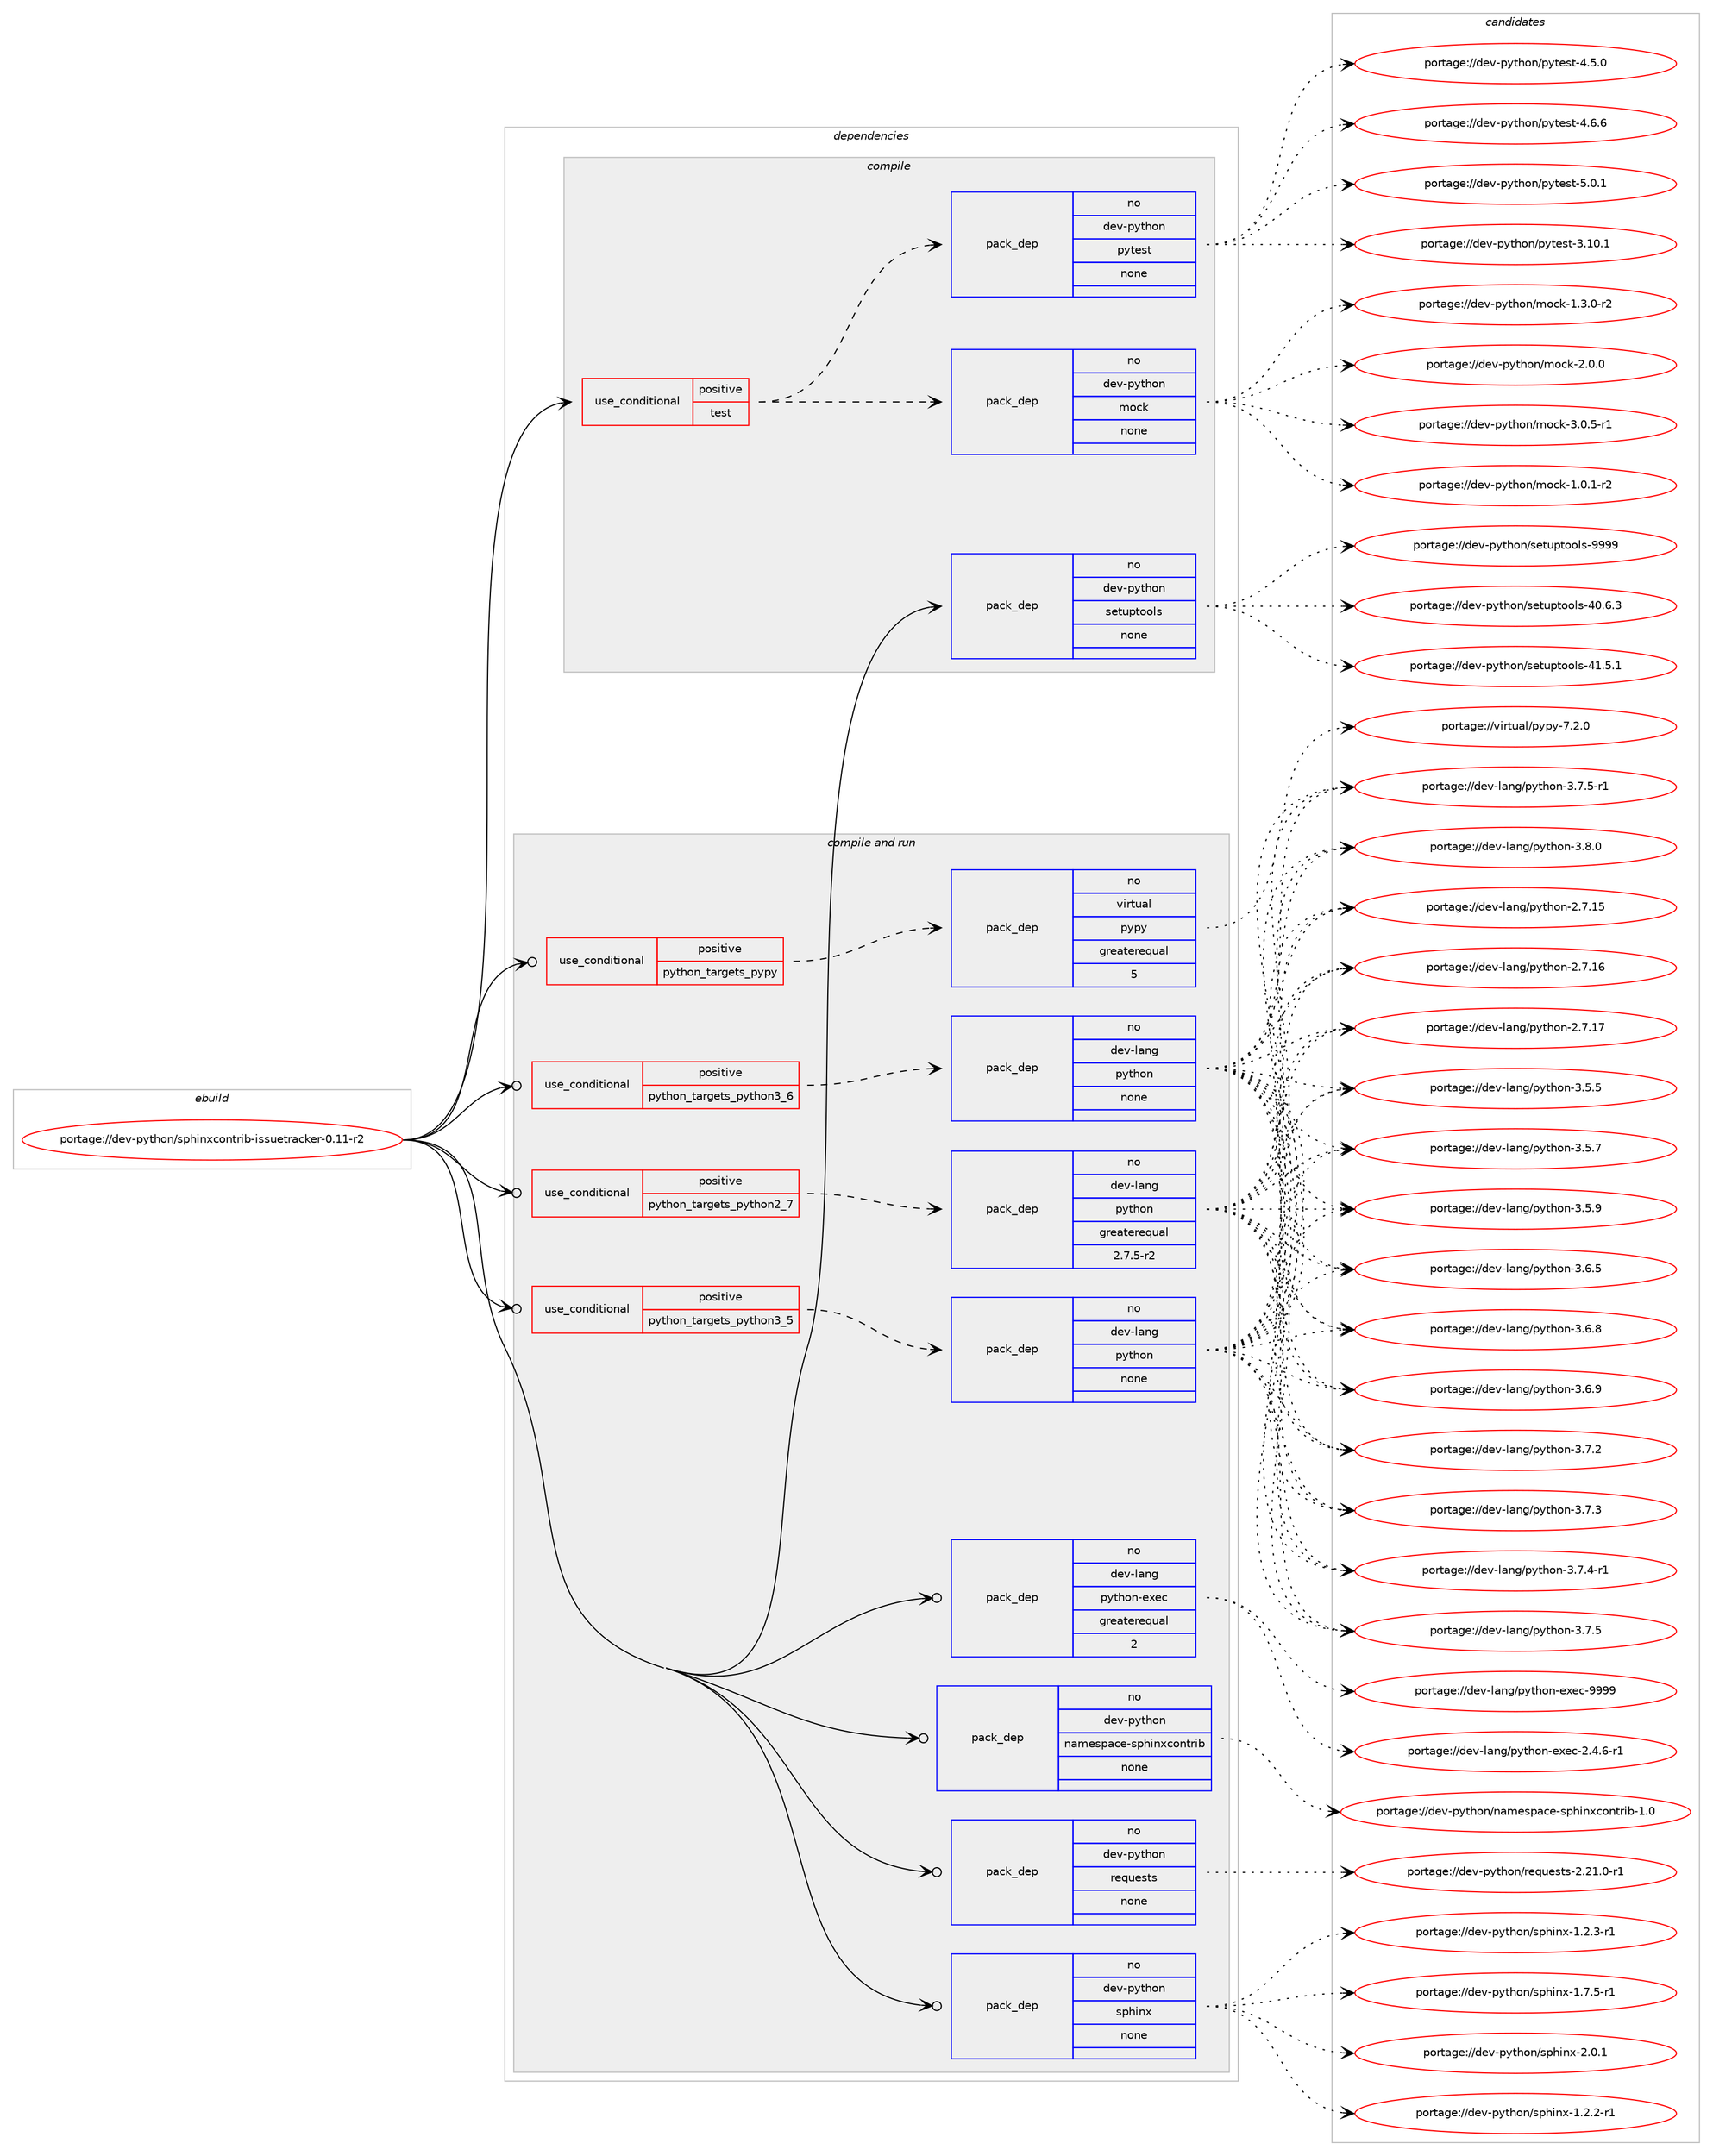 digraph prolog {

# *************
# Graph options
# *************

newrank=true;
concentrate=true;
compound=true;
graph [rankdir=LR,fontname=Helvetica,fontsize=10,ranksep=1.5];#, ranksep=2.5, nodesep=0.2];
edge  [arrowhead=vee];
node  [fontname=Helvetica,fontsize=10];

# **********
# The ebuild
# **********

subgraph cluster_leftcol {
color=gray;
rank=same;
label=<<i>ebuild</i>>;
id [label="portage://dev-python/sphinxcontrib-issuetracker-0.11-r2", color=red, width=4, href="../dev-python/sphinxcontrib-issuetracker-0.11-r2.svg"];
}

# ****************
# The dependencies
# ****************

subgraph cluster_midcol {
color=gray;
label=<<i>dependencies</i>>;
subgraph cluster_compile {
fillcolor="#eeeeee";
style=filled;
label=<<i>compile</i>>;
subgraph cond39065 {
dependency173461 [label=<<TABLE BORDER="0" CELLBORDER="1" CELLSPACING="0" CELLPADDING="4"><TR><TD ROWSPAN="3" CELLPADDING="10">use_conditional</TD></TR><TR><TD>positive</TD></TR><TR><TD>test</TD></TR></TABLE>>, shape=none, color=red];
subgraph pack130993 {
dependency173462 [label=<<TABLE BORDER="0" CELLBORDER="1" CELLSPACING="0" CELLPADDING="4" WIDTH="220"><TR><TD ROWSPAN="6" CELLPADDING="30">pack_dep</TD></TR><TR><TD WIDTH="110">no</TD></TR><TR><TD>dev-python</TD></TR><TR><TD>mock</TD></TR><TR><TD>none</TD></TR><TR><TD></TD></TR></TABLE>>, shape=none, color=blue];
}
dependency173461:e -> dependency173462:w [weight=20,style="dashed",arrowhead="vee"];
subgraph pack130994 {
dependency173463 [label=<<TABLE BORDER="0" CELLBORDER="1" CELLSPACING="0" CELLPADDING="4" WIDTH="220"><TR><TD ROWSPAN="6" CELLPADDING="30">pack_dep</TD></TR><TR><TD WIDTH="110">no</TD></TR><TR><TD>dev-python</TD></TR><TR><TD>pytest</TD></TR><TR><TD>none</TD></TR><TR><TD></TD></TR></TABLE>>, shape=none, color=blue];
}
dependency173461:e -> dependency173463:w [weight=20,style="dashed",arrowhead="vee"];
}
id:e -> dependency173461:w [weight=20,style="solid",arrowhead="vee"];
subgraph pack130995 {
dependency173464 [label=<<TABLE BORDER="0" CELLBORDER="1" CELLSPACING="0" CELLPADDING="4" WIDTH="220"><TR><TD ROWSPAN="6" CELLPADDING="30">pack_dep</TD></TR><TR><TD WIDTH="110">no</TD></TR><TR><TD>dev-python</TD></TR><TR><TD>setuptools</TD></TR><TR><TD>none</TD></TR><TR><TD></TD></TR></TABLE>>, shape=none, color=blue];
}
id:e -> dependency173464:w [weight=20,style="solid",arrowhead="vee"];
}
subgraph cluster_compileandrun {
fillcolor="#eeeeee";
style=filled;
label=<<i>compile and run</i>>;
subgraph cond39066 {
dependency173465 [label=<<TABLE BORDER="0" CELLBORDER="1" CELLSPACING="0" CELLPADDING="4"><TR><TD ROWSPAN="3" CELLPADDING="10">use_conditional</TD></TR><TR><TD>positive</TD></TR><TR><TD>python_targets_pypy</TD></TR></TABLE>>, shape=none, color=red];
subgraph pack130996 {
dependency173466 [label=<<TABLE BORDER="0" CELLBORDER="1" CELLSPACING="0" CELLPADDING="4" WIDTH="220"><TR><TD ROWSPAN="6" CELLPADDING="30">pack_dep</TD></TR><TR><TD WIDTH="110">no</TD></TR><TR><TD>virtual</TD></TR><TR><TD>pypy</TD></TR><TR><TD>greaterequal</TD></TR><TR><TD>5</TD></TR></TABLE>>, shape=none, color=blue];
}
dependency173465:e -> dependency173466:w [weight=20,style="dashed",arrowhead="vee"];
}
id:e -> dependency173465:w [weight=20,style="solid",arrowhead="odotvee"];
subgraph cond39067 {
dependency173467 [label=<<TABLE BORDER="0" CELLBORDER="1" CELLSPACING="0" CELLPADDING="4"><TR><TD ROWSPAN="3" CELLPADDING="10">use_conditional</TD></TR><TR><TD>positive</TD></TR><TR><TD>python_targets_python2_7</TD></TR></TABLE>>, shape=none, color=red];
subgraph pack130997 {
dependency173468 [label=<<TABLE BORDER="0" CELLBORDER="1" CELLSPACING="0" CELLPADDING="4" WIDTH="220"><TR><TD ROWSPAN="6" CELLPADDING="30">pack_dep</TD></TR><TR><TD WIDTH="110">no</TD></TR><TR><TD>dev-lang</TD></TR><TR><TD>python</TD></TR><TR><TD>greaterequal</TD></TR><TR><TD>2.7.5-r2</TD></TR></TABLE>>, shape=none, color=blue];
}
dependency173467:e -> dependency173468:w [weight=20,style="dashed",arrowhead="vee"];
}
id:e -> dependency173467:w [weight=20,style="solid",arrowhead="odotvee"];
subgraph cond39068 {
dependency173469 [label=<<TABLE BORDER="0" CELLBORDER="1" CELLSPACING="0" CELLPADDING="4"><TR><TD ROWSPAN="3" CELLPADDING="10">use_conditional</TD></TR><TR><TD>positive</TD></TR><TR><TD>python_targets_python3_5</TD></TR></TABLE>>, shape=none, color=red];
subgraph pack130998 {
dependency173470 [label=<<TABLE BORDER="0" CELLBORDER="1" CELLSPACING="0" CELLPADDING="4" WIDTH="220"><TR><TD ROWSPAN="6" CELLPADDING="30">pack_dep</TD></TR><TR><TD WIDTH="110">no</TD></TR><TR><TD>dev-lang</TD></TR><TR><TD>python</TD></TR><TR><TD>none</TD></TR><TR><TD></TD></TR></TABLE>>, shape=none, color=blue];
}
dependency173469:e -> dependency173470:w [weight=20,style="dashed",arrowhead="vee"];
}
id:e -> dependency173469:w [weight=20,style="solid",arrowhead="odotvee"];
subgraph cond39069 {
dependency173471 [label=<<TABLE BORDER="0" CELLBORDER="1" CELLSPACING="0" CELLPADDING="4"><TR><TD ROWSPAN="3" CELLPADDING="10">use_conditional</TD></TR><TR><TD>positive</TD></TR><TR><TD>python_targets_python3_6</TD></TR></TABLE>>, shape=none, color=red];
subgraph pack130999 {
dependency173472 [label=<<TABLE BORDER="0" CELLBORDER="1" CELLSPACING="0" CELLPADDING="4" WIDTH="220"><TR><TD ROWSPAN="6" CELLPADDING="30">pack_dep</TD></TR><TR><TD WIDTH="110">no</TD></TR><TR><TD>dev-lang</TD></TR><TR><TD>python</TD></TR><TR><TD>none</TD></TR><TR><TD></TD></TR></TABLE>>, shape=none, color=blue];
}
dependency173471:e -> dependency173472:w [weight=20,style="dashed",arrowhead="vee"];
}
id:e -> dependency173471:w [weight=20,style="solid",arrowhead="odotvee"];
subgraph pack131000 {
dependency173473 [label=<<TABLE BORDER="0" CELLBORDER="1" CELLSPACING="0" CELLPADDING="4" WIDTH="220"><TR><TD ROWSPAN="6" CELLPADDING="30">pack_dep</TD></TR><TR><TD WIDTH="110">no</TD></TR><TR><TD>dev-lang</TD></TR><TR><TD>python-exec</TD></TR><TR><TD>greaterequal</TD></TR><TR><TD>2</TD></TR></TABLE>>, shape=none, color=blue];
}
id:e -> dependency173473:w [weight=20,style="solid",arrowhead="odotvee"];
subgraph pack131001 {
dependency173474 [label=<<TABLE BORDER="0" CELLBORDER="1" CELLSPACING="0" CELLPADDING="4" WIDTH="220"><TR><TD ROWSPAN="6" CELLPADDING="30">pack_dep</TD></TR><TR><TD WIDTH="110">no</TD></TR><TR><TD>dev-python</TD></TR><TR><TD>namespace-sphinxcontrib</TD></TR><TR><TD>none</TD></TR><TR><TD></TD></TR></TABLE>>, shape=none, color=blue];
}
id:e -> dependency173474:w [weight=20,style="solid",arrowhead="odotvee"];
subgraph pack131002 {
dependency173475 [label=<<TABLE BORDER="0" CELLBORDER="1" CELLSPACING="0" CELLPADDING="4" WIDTH="220"><TR><TD ROWSPAN="6" CELLPADDING="30">pack_dep</TD></TR><TR><TD WIDTH="110">no</TD></TR><TR><TD>dev-python</TD></TR><TR><TD>requests</TD></TR><TR><TD>none</TD></TR><TR><TD></TD></TR></TABLE>>, shape=none, color=blue];
}
id:e -> dependency173475:w [weight=20,style="solid",arrowhead="odotvee"];
subgraph pack131003 {
dependency173476 [label=<<TABLE BORDER="0" CELLBORDER="1" CELLSPACING="0" CELLPADDING="4" WIDTH="220"><TR><TD ROWSPAN="6" CELLPADDING="30">pack_dep</TD></TR><TR><TD WIDTH="110">no</TD></TR><TR><TD>dev-python</TD></TR><TR><TD>sphinx</TD></TR><TR><TD>none</TD></TR><TR><TD></TD></TR></TABLE>>, shape=none, color=blue];
}
id:e -> dependency173476:w [weight=20,style="solid",arrowhead="odotvee"];
}
subgraph cluster_run {
fillcolor="#eeeeee";
style=filled;
label=<<i>run</i>>;
}
}

# **************
# The candidates
# **************

subgraph cluster_choices {
rank=same;
color=gray;
label=<<i>candidates</i>>;

subgraph choice130993 {
color=black;
nodesep=1;
choiceportage1001011184511212111610411111047109111991074549464846494511450 [label="portage://dev-python/mock-1.0.1-r2", color=red, width=4,href="../dev-python/mock-1.0.1-r2.svg"];
choiceportage1001011184511212111610411111047109111991074549465146484511450 [label="portage://dev-python/mock-1.3.0-r2", color=red, width=4,href="../dev-python/mock-1.3.0-r2.svg"];
choiceportage100101118451121211161041111104710911199107455046484648 [label="portage://dev-python/mock-2.0.0", color=red, width=4,href="../dev-python/mock-2.0.0.svg"];
choiceportage1001011184511212111610411111047109111991074551464846534511449 [label="portage://dev-python/mock-3.0.5-r1", color=red, width=4,href="../dev-python/mock-3.0.5-r1.svg"];
dependency173462:e -> choiceportage1001011184511212111610411111047109111991074549464846494511450:w [style=dotted,weight="100"];
dependency173462:e -> choiceportage1001011184511212111610411111047109111991074549465146484511450:w [style=dotted,weight="100"];
dependency173462:e -> choiceportage100101118451121211161041111104710911199107455046484648:w [style=dotted,weight="100"];
dependency173462:e -> choiceportage1001011184511212111610411111047109111991074551464846534511449:w [style=dotted,weight="100"];
}
subgraph choice130994 {
color=black;
nodesep=1;
choiceportage100101118451121211161041111104711212111610111511645514649484649 [label="portage://dev-python/pytest-3.10.1", color=red, width=4,href="../dev-python/pytest-3.10.1.svg"];
choiceportage1001011184511212111610411111047112121116101115116455246534648 [label="portage://dev-python/pytest-4.5.0", color=red, width=4,href="../dev-python/pytest-4.5.0.svg"];
choiceportage1001011184511212111610411111047112121116101115116455246544654 [label="portage://dev-python/pytest-4.6.6", color=red, width=4,href="../dev-python/pytest-4.6.6.svg"];
choiceportage1001011184511212111610411111047112121116101115116455346484649 [label="portage://dev-python/pytest-5.0.1", color=red, width=4,href="../dev-python/pytest-5.0.1.svg"];
dependency173463:e -> choiceportage100101118451121211161041111104711212111610111511645514649484649:w [style=dotted,weight="100"];
dependency173463:e -> choiceportage1001011184511212111610411111047112121116101115116455246534648:w [style=dotted,weight="100"];
dependency173463:e -> choiceportage1001011184511212111610411111047112121116101115116455246544654:w [style=dotted,weight="100"];
dependency173463:e -> choiceportage1001011184511212111610411111047112121116101115116455346484649:w [style=dotted,weight="100"];
}
subgraph choice130995 {
color=black;
nodesep=1;
choiceportage100101118451121211161041111104711510111611711211611111110811545524846544651 [label="portage://dev-python/setuptools-40.6.3", color=red, width=4,href="../dev-python/setuptools-40.6.3.svg"];
choiceportage100101118451121211161041111104711510111611711211611111110811545524946534649 [label="portage://dev-python/setuptools-41.5.1", color=red, width=4,href="../dev-python/setuptools-41.5.1.svg"];
choiceportage10010111845112121116104111110471151011161171121161111111081154557575757 [label="portage://dev-python/setuptools-9999", color=red, width=4,href="../dev-python/setuptools-9999.svg"];
dependency173464:e -> choiceportage100101118451121211161041111104711510111611711211611111110811545524846544651:w [style=dotted,weight="100"];
dependency173464:e -> choiceportage100101118451121211161041111104711510111611711211611111110811545524946534649:w [style=dotted,weight="100"];
dependency173464:e -> choiceportage10010111845112121116104111110471151011161171121161111111081154557575757:w [style=dotted,weight="100"];
}
subgraph choice130996 {
color=black;
nodesep=1;
choiceportage1181051141161179710847112121112121455546504648 [label="portage://virtual/pypy-7.2.0", color=red, width=4,href="../virtual/pypy-7.2.0.svg"];
dependency173466:e -> choiceportage1181051141161179710847112121112121455546504648:w [style=dotted,weight="100"];
}
subgraph choice130997 {
color=black;
nodesep=1;
choiceportage10010111845108971101034711212111610411111045504655464953 [label="portage://dev-lang/python-2.7.15", color=red, width=4,href="../dev-lang/python-2.7.15.svg"];
choiceportage10010111845108971101034711212111610411111045504655464954 [label="portage://dev-lang/python-2.7.16", color=red, width=4,href="../dev-lang/python-2.7.16.svg"];
choiceportage10010111845108971101034711212111610411111045504655464955 [label="portage://dev-lang/python-2.7.17", color=red, width=4,href="../dev-lang/python-2.7.17.svg"];
choiceportage100101118451089711010347112121116104111110455146534653 [label="portage://dev-lang/python-3.5.5", color=red, width=4,href="../dev-lang/python-3.5.5.svg"];
choiceportage100101118451089711010347112121116104111110455146534655 [label="portage://dev-lang/python-3.5.7", color=red, width=4,href="../dev-lang/python-3.5.7.svg"];
choiceportage100101118451089711010347112121116104111110455146534657 [label="portage://dev-lang/python-3.5.9", color=red, width=4,href="../dev-lang/python-3.5.9.svg"];
choiceportage100101118451089711010347112121116104111110455146544653 [label="portage://dev-lang/python-3.6.5", color=red, width=4,href="../dev-lang/python-3.6.5.svg"];
choiceportage100101118451089711010347112121116104111110455146544656 [label="portage://dev-lang/python-3.6.8", color=red, width=4,href="../dev-lang/python-3.6.8.svg"];
choiceportage100101118451089711010347112121116104111110455146544657 [label="portage://dev-lang/python-3.6.9", color=red, width=4,href="../dev-lang/python-3.6.9.svg"];
choiceportage100101118451089711010347112121116104111110455146554650 [label="portage://dev-lang/python-3.7.2", color=red, width=4,href="../dev-lang/python-3.7.2.svg"];
choiceportage100101118451089711010347112121116104111110455146554651 [label="portage://dev-lang/python-3.7.3", color=red, width=4,href="../dev-lang/python-3.7.3.svg"];
choiceportage1001011184510897110103471121211161041111104551465546524511449 [label="portage://dev-lang/python-3.7.4-r1", color=red, width=4,href="../dev-lang/python-3.7.4-r1.svg"];
choiceportage100101118451089711010347112121116104111110455146554653 [label="portage://dev-lang/python-3.7.5", color=red, width=4,href="../dev-lang/python-3.7.5.svg"];
choiceportage1001011184510897110103471121211161041111104551465546534511449 [label="portage://dev-lang/python-3.7.5-r1", color=red, width=4,href="../dev-lang/python-3.7.5-r1.svg"];
choiceportage100101118451089711010347112121116104111110455146564648 [label="portage://dev-lang/python-3.8.0", color=red, width=4,href="../dev-lang/python-3.8.0.svg"];
dependency173468:e -> choiceportage10010111845108971101034711212111610411111045504655464953:w [style=dotted,weight="100"];
dependency173468:e -> choiceportage10010111845108971101034711212111610411111045504655464954:w [style=dotted,weight="100"];
dependency173468:e -> choiceportage10010111845108971101034711212111610411111045504655464955:w [style=dotted,weight="100"];
dependency173468:e -> choiceportage100101118451089711010347112121116104111110455146534653:w [style=dotted,weight="100"];
dependency173468:e -> choiceportage100101118451089711010347112121116104111110455146534655:w [style=dotted,weight="100"];
dependency173468:e -> choiceportage100101118451089711010347112121116104111110455146534657:w [style=dotted,weight="100"];
dependency173468:e -> choiceportage100101118451089711010347112121116104111110455146544653:w [style=dotted,weight="100"];
dependency173468:e -> choiceportage100101118451089711010347112121116104111110455146544656:w [style=dotted,weight="100"];
dependency173468:e -> choiceportage100101118451089711010347112121116104111110455146544657:w [style=dotted,weight="100"];
dependency173468:e -> choiceportage100101118451089711010347112121116104111110455146554650:w [style=dotted,weight="100"];
dependency173468:e -> choiceportage100101118451089711010347112121116104111110455146554651:w [style=dotted,weight="100"];
dependency173468:e -> choiceportage1001011184510897110103471121211161041111104551465546524511449:w [style=dotted,weight="100"];
dependency173468:e -> choiceportage100101118451089711010347112121116104111110455146554653:w [style=dotted,weight="100"];
dependency173468:e -> choiceportage1001011184510897110103471121211161041111104551465546534511449:w [style=dotted,weight="100"];
dependency173468:e -> choiceportage100101118451089711010347112121116104111110455146564648:w [style=dotted,weight="100"];
}
subgraph choice130998 {
color=black;
nodesep=1;
choiceportage10010111845108971101034711212111610411111045504655464953 [label="portage://dev-lang/python-2.7.15", color=red, width=4,href="../dev-lang/python-2.7.15.svg"];
choiceportage10010111845108971101034711212111610411111045504655464954 [label="portage://dev-lang/python-2.7.16", color=red, width=4,href="../dev-lang/python-2.7.16.svg"];
choiceportage10010111845108971101034711212111610411111045504655464955 [label="portage://dev-lang/python-2.7.17", color=red, width=4,href="../dev-lang/python-2.7.17.svg"];
choiceportage100101118451089711010347112121116104111110455146534653 [label="portage://dev-lang/python-3.5.5", color=red, width=4,href="../dev-lang/python-3.5.5.svg"];
choiceportage100101118451089711010347112121116104111110455146534655 [label="portage://dev-lang/python-3.5.7", color=red, width=4,href="../dev-lang/python-3.5.7.svg"];
choiceportage100101118451089711010347112121116104111110455146534657 [label="portage://dev-lang/python-3.5.9", color=red, width=4,href="../dev-lang/python-3.5.9.svg"];
choiceportage100101118451089711010347112121116104111110455146544653 [label="portage://dev-lang/python-3.6.5", color=red, width=4,href="../dev-lang/python-3.6.5.svg"];
choiceportage100101118451089711010347112121116104111110455146544656 [label="portage://dev-lang/python-3.6.8", color=red, width=4,href="../dev-lang/python-3.6.8.svg"];
choiceportage100101118451089711010347112121116104111110455146544657 [label="portage://dev-lang/python-3.6.9", color=red, width=4,href="../dev-lang/python-3.6.9.svg"];
choiceportage100101118451089711010347112121116104111110455146554650 [label="portage://dev-lang/python-3.7.2", color=red, width=4,href="../dev-lang/python-3.7.2.svg"];
choiceportage100101118451089711010347112121116104111110455146554651 [label="portage://dev-lang/python-3.7.3", color=red, width=4,href="../dev-lang/python-3.7.3.svg"];
choiceportage1001011184510897110103471121211161041111104551465546524511449 [label="portage://dev-lang/python-3.7.4-r1", color=red, width=4,href="../dev-lang/python-3.7.4-r1.svg"];
choiceportage100101118451089711010347112121116104111110455146554653 [label="portage://dev-lang/python-3.7.5", color=red, width=4,href="../dev-lang/python-3.7.5.svg"];
choiceportage1001011184510897110103471121211161041111104551465546534511449 [label="portage://dev-lang/python-3.7.5-r1", color=red, width=4,href="../dev-lang/python-3.7.5-r1.svg"];
choiceportage100101118451089711010347112121116104111110455146564648 [label="portage://dev-lang/python-3.8.0", color=red, width=4,href="../dev-lang/python-3.8.0.svg"];
dependency173470:e -> choiceportage10010111845108971101034711212111610411111045504655464953:w [style=dotted,weight="100"];
dependency173470:e -> choiceportage10010111845108971101034711212111610411111045504655464954:w [style=dotted,weight="100"];
dependency173470:e -> choiceportage10010111845108971101034711212111610411111045504655464955:w [style=dotted,weight="100"];
dependency173470:e -> choiceportage100101118451089711010347112121116104111110455146534653:w [style=dotted,weight="100"];
dependency173470:e -> choiceportage100101118451089711010347112121116104111110455146534655:w [style=dotted,weight="100"];
dependency173470:e -> choiceportage100101118451089711010347112121116104111110455146534657:w [style=dotted,weight="100"];
dependency173470:e -> choiceportage100101118451089711010347112121116104111110455146544653:w [style=dotted,weight="100"];
dependency173470:e -> choiceportage100101118451089711010347112121116104111110455146544656:w [style=dotted,weight="100"];
dependency173470:e -> choiceportage100101118451089711010347112121116104111110455146544657:w [style=dotted,weight="100"];
dependency173470:e -> choiceportage100101118451089711010347112121116104111110455146554650:w [style=dotted,weight="100"];
dependency173470:e -> choiceportage100101118451089711010347112121116104111110455146554651:w [style=dotted,weight="100"];
dependency173470:e -> choiceportage1001011184510897110103471121211161041111104551465546524511449:w [style=dotted,weight="100"];
dependency173470:e -> choiceportage100101118451089711010347112121116104111110455146554653:w [style=dotted,weight="100"];
dependency173470:e -> choiceportage1001011184510897110103471121211161041111104551465546534511449:w [style=dotted,weight="100"];
dependency173470:e -> choiceportage100101118451089711010347112121116104111110455146564648:w [style=dotted,weight="100"];
}
subgraph choice130999 {
color=black;
nodesep=1;
choiceportage10010111845108971101034711212111610411111045504655464953 [label="portage://dev-lang/python-2.7.15", color=red, width=4,href="../dev-lang/python-2.7.15.svg"];
choiceportage10010111845108971101034711212111610411111045504655464954 [label="portage://dev-lang/python-2.7.16", color=red, width=4,href="../dev-lang/python-2.7.16.svg"];
choiceportage10010111845108971101034711212111610411111045504655464955 [label="portage://dev-lang/python-2.7.17", color=red, width=4,href="../dev-lang/python-2.7.17.svg"];
choiceportage100101118451089711010347112121116104111110455146534653 [label="portage://dev-lang/python-3.5.5", color=red, width=4,href="../dev-lang/python-3.5.5.svg"];
choiceportage100101118451089711010347112121116104111110455146534655 [label="portage://dev-lang/python-3.5.7", color=red, width=4,href="../dev-lang/python-3.5.7.svg"];
choiceportage100101118451089711010347112121116104111110455146534657 [label="portage://dev-lang/python-3.5.9", color=red, width=4,href="../dev-lang/python-3.5.9.svg"];
choiceportage100101118451089711010347112121116104111110455146544653 [label="portage://dev-lang/python-3.6.5", color=red, width=4,href="../dev-lang/python-3.6.5.svg"];
choiceportage100101118451089711010347112121116104111110455146544656 [label="portage://dev-lang/python-3.6.8", color=red, width=4,href="../dev-lang/python-3.6.8.svg"];
choiceportage100101118451089711010347112121116104111110455146544657 [label="portage://dev-lang/python-3.6.9", color=red, width=4,href="../dev-lang/python-3.6.9.svg"];
choiceportage100101118451089711010347112121116104111110455146554650 [label="portage://dev-lang/python-3.7.2", color=red, width=4,href="../dev-lang/python-3.7.2.svg"];
choiceportage100101118451089711010347112121116104111110455146554651 [label="portage://dev-lang/python-3.7.3", color=red, width=4,href="../dev-lang/python-3.7.3.svg"];
choiceportage1001011184510897110103471121211161041111104551465546524511449 [label="portage://dev-lang/python-3.7.4-r1", color=red, width=4,href="../dev-lang/python-3.7.4-r1.svg"];
choiceportage100101118451089711010347112121116104111110455146554653 [label="portage://dev-lang/python-3.7.5", color=red, width=4,href="../dev-lang/python-3.7.5.svg"];
choiceportage1001011184510897110103471121211161041111104551465546534511449 [label="portage://dev-lang/python-3.7.5-r1", color=red, width=4,href="../dev-lang/python-3.7.5-r1.svg"];
choiceportage100101118451089711010347112121116104111110455146564648 [label="portage://dev-lang/python-3.8.0", color=red, width=4,href="../dev-lang/python-3.8.0.svg"];
dependency173472:e -> choiceportage10010111845108971101034711212111610411111045504655464953:w [style=dotted,weight="100"];
dependency173472:e -> choiceportage10010111845108971101034711212111610411111045504655464954:w [style=dotted,weight="100"];
dependency173472:e -> choiceportage10010111845108971101034711212111610411111045504655464955:w [style=dotted,weight="100"];
dependency173472:e -> choiceportage100101118451089711010347112121116104111110455146534653:w [style=dotted,weight="100"];
dependency173472:e -> choiceportage100101118451089711010347112121116104111110455146534655:w [style=dotted,weight="100"];
dependency173472:e -> choiceportage100101118451089711010347112121116104111110455146534657:w [style=dotted,weight="100"];
dependency173472:e -> choiceportage100101118451089711010347112121116104111110455146544653:w [style=dotted,weight="100"];
dependency173472:e -> choiceportage100101118451089711010347112121116104111110455146544656:w [style=dotted,weight="100"];
dependency173472:e -> choiceportage100101118451089711010347112121116104111110455146544657:w [style=dotted,weight="100"];
dependency173472:e -> choiceportage100101118451089711010347112121116104111110455146554650:w [style=dotted,weight="100"];
dependency173472:e -> choiceportage100101118451089711010347112121116104111110455146554651:w [style=dotted,weight="100"];
dependency173472:e -> choiceportage1001011184510897110103471121211161041111104551465546524511449:w [style=dotted,weight="100"];
dependency173472:e -> choiceportage100101118451089711010347112121116104111110455146554653:w [style=dotted,weight="100"];
dependency173472:e -> choiceportage1001011184510897110103471121211161041111104551465546534511449:w [style=dotted,weight="100"];
dependency173472:e -> choiceportage100101118451089711010347112121116104111110455146564648:w [style=dotted,weight="100"];
}
subgraph choice131000 {
color=black;
nodesep=1;
choiceportage10010111845108971101034711212111610411111045101120101994550465246544511449 [label="portage://dev-lang/python-exec-2.4.6-r1", color=red, width=4,href="../dev-lang/python-exec-2.4.6-r1.svg"];
choiceportage10010111845108971101034711212111610411111045101120101994557575757 [label="portage://dev-lang/python-exec-9999", color=red, width=4,href="../dev-lang/python-exec-9999.svg"];
dependency173473:e -> choiceportage10010111845108971101034711212111610411111045101120101994550465246544511449:w [style=dotted,weight="100"];
dependency173473:e -> choiceportage10010111845108971101034711212111610411111045101120101994557575757:w [style=dotted,weight="100"];
}
subgraph choice131001 {
color=black;
nodesep=1;
choiceportage100101118451121211161041111104711097109101115112979910145115112104105110120991111101161141059845494648 [label="portage://dev-python/namespace-sphinxcontrib-1.0", color=red, width=4,href="../dev-python/namespace-sphinxcontrib-1.0.svg"];
dependency173474:e -> choiceportage100101118451121211161041111104711097109101115112979910145115112104105110120991111101161141059845494648:w [style=dotted,weight="100"];
}
subgraph choice131002 {
color=black;
nodesep=1;
choiceportage1001011184511212111610411111047114101113117101115116115455046504946484511449 [label="portage://dev-python/requests-2.21.0-r1", color=red, width=4,href="../dev-python/requests-2.21.0-r1.svg"];
dependency173475:e -> choiceportage1001011184511212111610411111047114101113117101115116115455046504946484511449:w [style=dotted,weight="100"];
}
subgraph choice131003 {
color=black;
nodesep=1;
choiceportage10010111845112121116104111110471151121041051101204549465046504511449 [label="portage://dev-python/sphinx-1.2.2-r1", color=red, width=4,href="../dev-python/sphinx-1.2.2-r1.svg"];
choiceportage10010111845112121116104111110471151121041051101204549465046514511449 [label="portage://dev-python/sphinx-1.2.3-r1", color=red, width=4,href="../dev-python/sphinx-1.2.3-r1.svg"];
choiceportage10010111845112121116104111110471151121041051101204549465546534511449 [label="portage://dev-python/sphinx-1.7.5-r1", color=red, width=4,href="../dev-python/sphinx-1.7.5-r1.svg"];
choiceportage1001011184511212111610411111047115112104105110120455046484649 [label="portage://dev-python/sphinx-2.0.1", color=red, width=4,href="../dev-python/sphinx-2.0.1.svg"];
dependency173476:e -> choiceportage10010111845112121116104111110471151121041051101204549465046504511449:w [style=dotted,weight="100"];
dependency173476:e -> choiceportage10010111845112121116104111110471151121041051101204549465046514511449:w [style=dotted,weight="100"];
dependency173476:e -> choiceportage10010111845112121116104111110471151121041051101204549465546534511449:w [style=dotted,weight="100"];
dependency173476:e -> choiceportage1001011184511212111610411111047115112104105110120455046484649:w [style=dotted,weight="100"];
}
}

}
